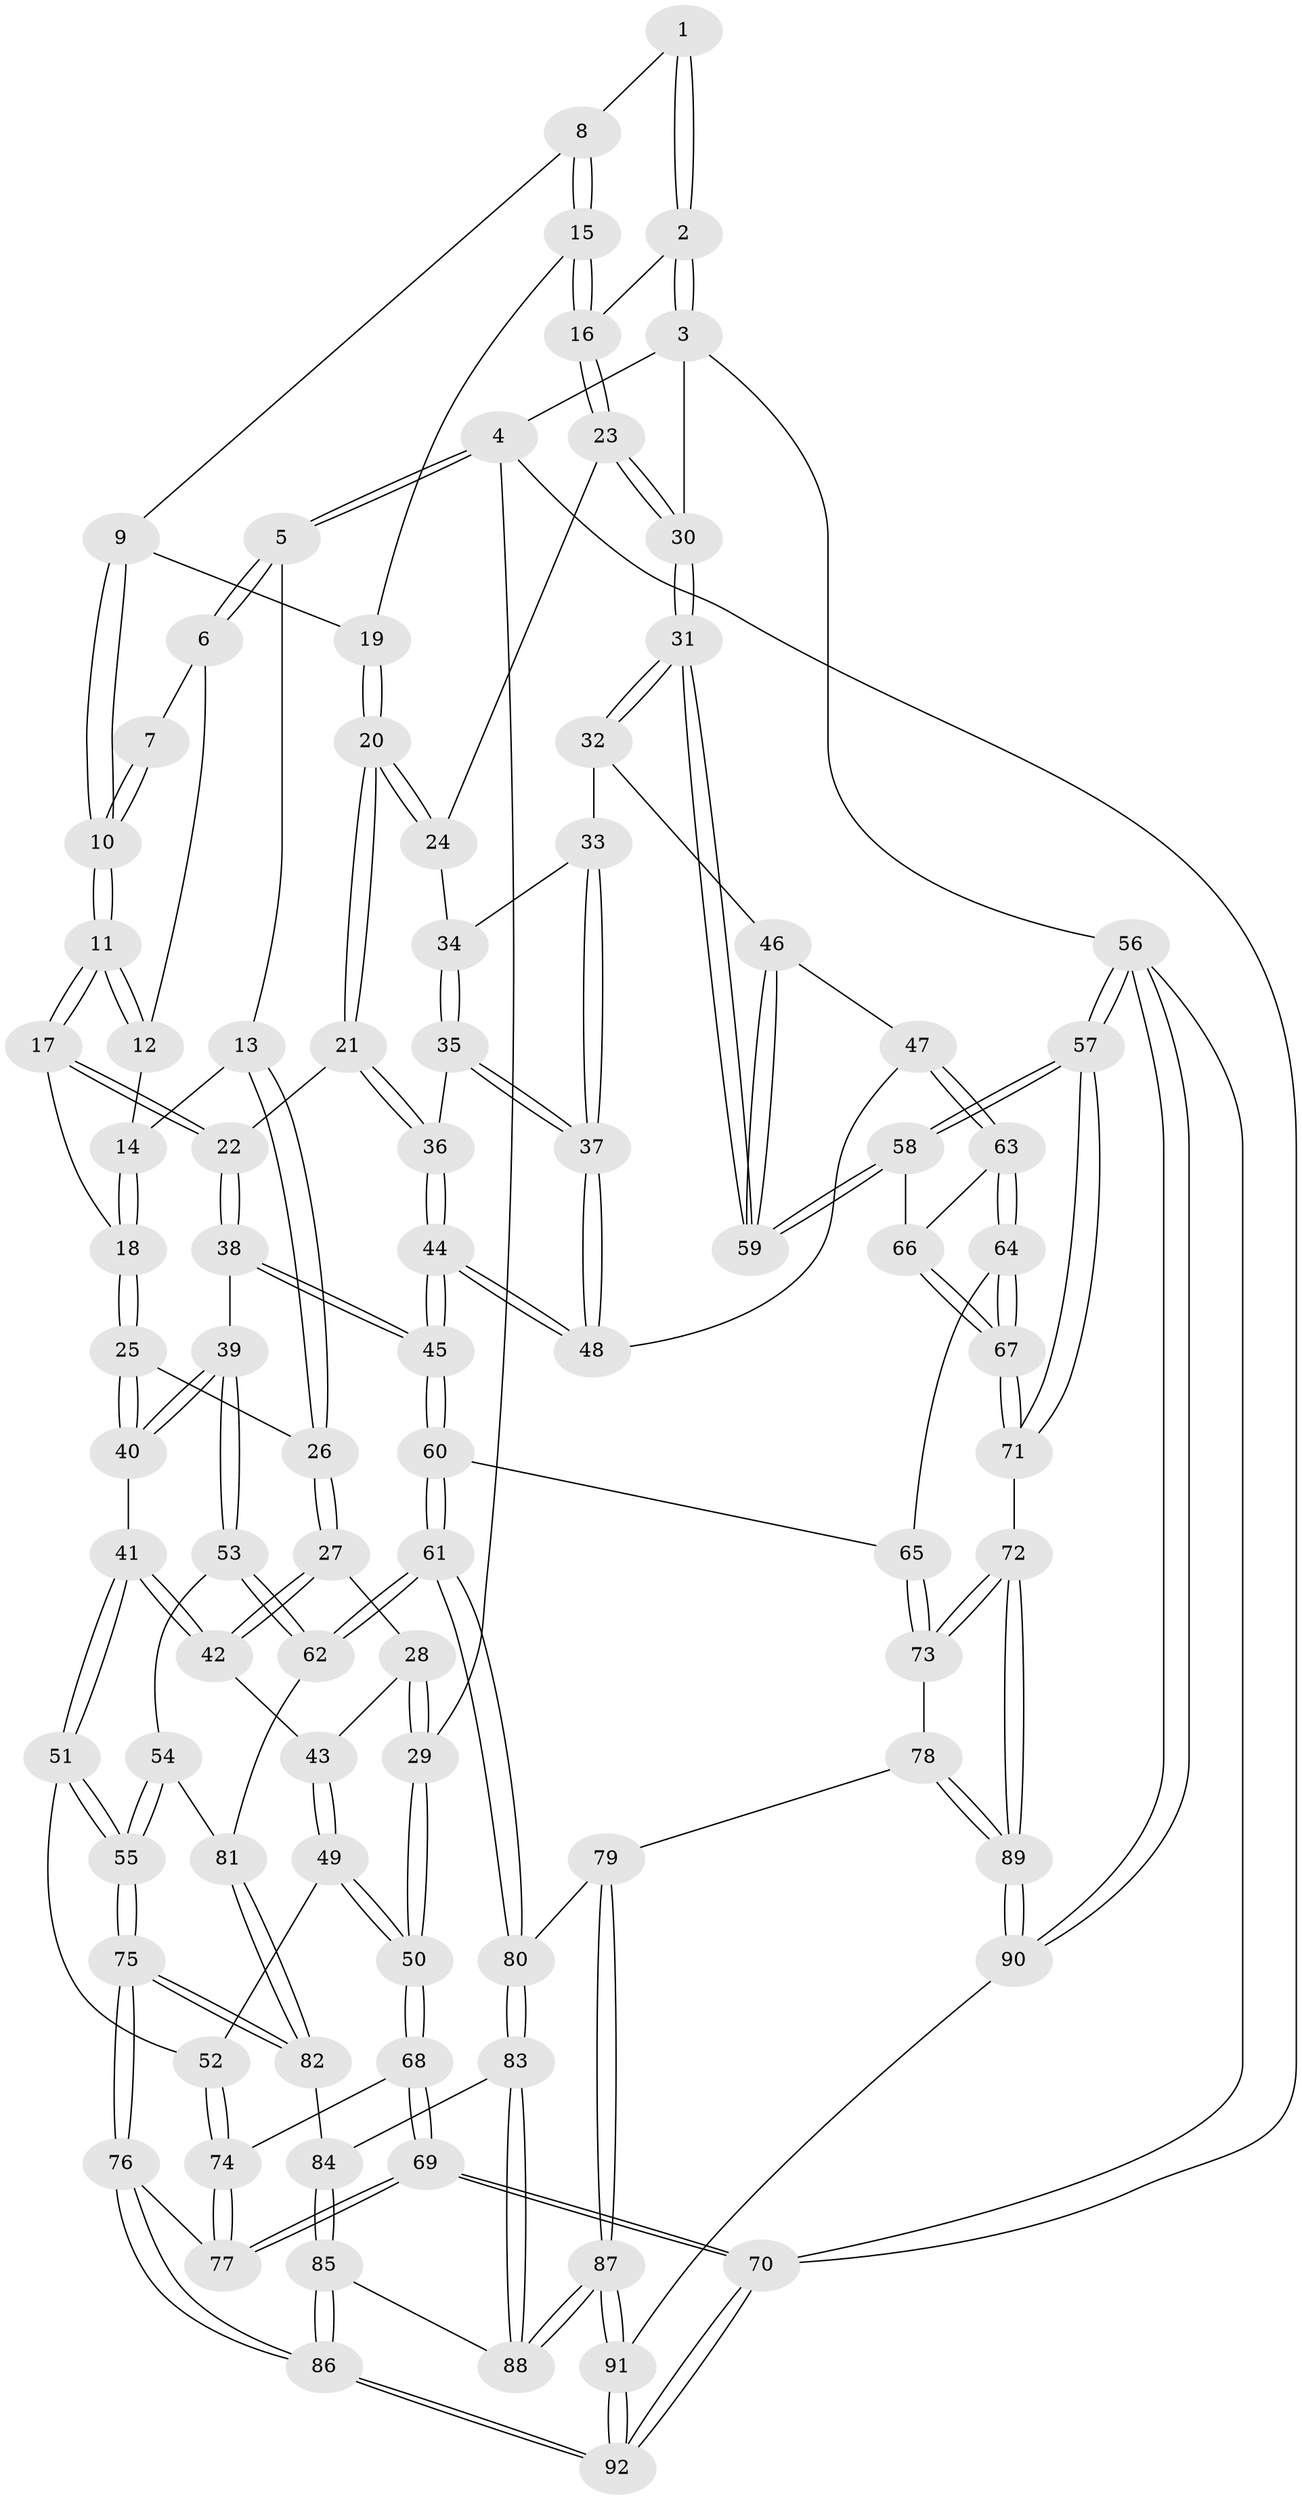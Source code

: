 // coarse degree distribution, {4: 0.40625, 6: 0.09375, 5: 0.375, 3: 0.125}
// Generated by graph-tools (version 1.1) at 2025/52/02/27/25 19:52:44]
// undirected, 92 vertices, 227 edges
graph export_dot {
graph [start="1"]
  node [color=gray90,style=filled];
  1 [pos="+0.5790086168798033+0"];
  2 [pos="+1+0"];
  3 [pos="+1+0"];
  4 [pos="+0+0"];
  5 [pos="+0+0"];
  6 [pos="+0.3854617619118925+0"];
  7 [pos="+0.42411793364534234+0"];
  8 [pos="+0.5992760236314404+0"];
  9 [pos="+0.5870225592747592+0.09346413077009601"];
  10 [pos="+0.49692466411524727+0.16573401150650396"];
  11 [pos="+0.4483140446262499+0.23012399458903823"];
  12 [pos="+0.38142719340778647+0"];
  13 [pos="+0.19008325877028498+0.14952846891049046"];
  14 [pos="+0.3355251302530127+0.06677628095969963"];
  15 [pos="+0.7511332503394137+0.12372234854268631"];
  16 [pos="+0.8371725272076889+0.13309474604471272"];
  17 [pos="+0.42942166869070575+0.27674577446147614"];
  18 [pos="+0.36606159335901134+0.275215653533669"];
  19 [pos="+0.642655037054727+0.1590667206663235"];
  20 [pos="+0.636812832584309+0.3043791509249907"];
  21 [pos="+0.5951456885663925+0.33704865317955235"];
  22 [pos="+0.4863042724890098+0.3198873638594942"];
  23 [pos="+0.8205920301942018+0.25136285635033123"];
  24 [pos="+0.8133615566740349+0.26861621861969415"];
  25 [pos="+0.31558766260705556+0.28763804737879484"];
  26 [pos="+0.23797280638406382+0.2739487060513984"];
  27 [pos="+0.1668690375212047+0.3173636688089024"];
  28 [pos="+0.01964284066567846+0.3335944837736438"];
  29 [pos="+0+0.30690904589452944"];
  30 [pos="+1+0.266892956879683"];
  31 [pos="+1+0.38212041762636345"];
  32 [pos="+1+0.40649529496979203"];
  33 [pos="+0.8631550703159739+0.3290374154317696"];
  34 [pos="+0.8205891716388067+0.2839481245212884"];
  35 [pos="+0.777721073284742+0.41081493619890513"];
  36 [pos="+0.6450503334601866+0.44910711265546044"];
  37 [pos="+0.8353769010913494+0.5068093914691801"];
  38 [pos="+0.4397310495534412+0.5441742730138674"];
  39 [pos="+0.4269149286678398+0.5490186511023823"];
  40 [pos="+0.3064436402644981+0.4992515891816696"];
  41 [pos="+0.2572887303610754+0.5275973720183802"];
  42 [pos="+0.17973981085058482+0.46945708370482"];
  43 [pos="+0.10928506890232939+0.516202861119029"];
  44 [pos="+0.6589461750856552+0.5474619368975511"];
  45 [pos="+0.6116369278885595+0.6194907512020592"];
  46 [pos="+0.8667963937884492+0.5319473156492743"];
  47 [pos="+0.8512452436009186+0.5431013118755778"];
  48 [pos="+0.8423127411983931+0.5385101276952545"];
  49 [pos="+0.07607211569082666+0.5924792017513906"];
  50 [pos="+0+0.5947716570136956"];
  51 [pos="+0.2106379537623648+0.6629418511192979"];
  52 [pos="+0.17594923202034143+0.6602027737649591"];
  53 [pos="+0.37666319428021994+0.6456803842885938"];
  54 [pos="+0.31350954629967437+0.7019869994462996"];
  55 [pos="+0.2689629767106373+0.7132828584686125"];
  56 [pos="+1+1"];
  57 [pos="+1+0.9187294918896729"];
  58 [pos="+1+0.6041879371460607"];
  59 [pos="+1+0.5720968851289501"];
  60 [pos="+0.613574018812052+0.6488357704285147"];
  61 [pos="+0.5691146559840182+0.7328234160175117"];
  62 [pos="+0.5418949279832278+0.7349406405708425"];
  63 [pos="+0.8550525029578072+0.5527670000796451"];
  64 [pos="+0.7565875690067144+0.7032074159170879"];
  65 [pos="+0.7145238338278018+0.6999840657301283"];
  66 [pos="+0.8769807673939874+0.5851520683382027"];
  67 [pos="+0.9273286876086992+0.7885996336856784"];
  68 [pos="+0+0.6576761838763125"];
  69 [pos="+0+1"];
  70 [pos="+0+1"];
  71 [pos="+0.9503608351889439+0.8217403290265667"];
  72 [pos="+0.8620233719971587+0.8619293143098263"];
  73 [pos="+0.7372298386314253+0.8369931168044608"];
  74 [pos="+0.08517230826300265+0.7642215918532341"];
  75 [pos="+0.25723653074329716+0.8790865586142956"];
  76 [pos="+0.25462854139865754+0.8835886933096349"];
  77 [pos="+0.09258067678856209+0.8830738954462872"];
  78 [pos="+0.6707971069679708+0.8570930122338786"];
  79 [pos="+0.6679353575403949+0.8558057696337438"];
  80 [pos="+0.5840366955148683+0.8106034689414915"];
  81 [pos="+0.4343265917607809+0.7717178040526578"];
  82 [pos="+0.4106588147843983+0.858580349404832"];
  83 [pos="+0.5610263480410063+0.8479757635990994"];
  84 [pos="+0.4144339991109815+0.8615557974294071"];
  85 [pos="+0.4405782003207902+0.9194110663492006"];
  86 [pos="+0.33325997901037485+1"];
  87 [pos="+0.5670442123383321+1"];
  88 [pos="+0.5445008438770775+0.9222589815661518"];
  89 [pos="+0.7118629750681188+1"];
  90 [pos="+0.6649438995108683+1"];
  91 [pos="+0.6024163522276988+1"];
  92 [pos="+0.33545212629786475+1"];
  1 -- 2;
  1 -- 2;
  1 -- 8;
  2 -- 3;
  2 -- 3;
  2 -- 16;
  3 -- 4;
  3 -- 30;
  3 -- 56;
  4 -- 5;
  4 -- 5;
  4 -- 29;
  4 -- 70;
  5 -- 6;
  5 -- 6;
  5 -- 13;
  6 -- 7;
  6 -- 12;
  7 -- 10;
  7 -- 10;
  8 -- 9;
  8 -- 15;
  8 -- 15;
  9 -- 10;
  9 -- 10;
  9 -- 19;
  10 -- 11;
  10 -- 11;
  11 -- 12;
  11 -- 12;
  11 -- 17;
  11 -- 17;
  12 -- 14;
  13 -- 14;
  13 -- 26;
  13 -- 26;
  14 -- 18;
  14 -- 18;
  15 -- 16;
  15 -- 16;
  15 -- 19;
  16 -- 23;
  16 -- 23;
  17 -- 18;
  17 -- 22;
  17 -- 22;
  18 -- 25;
  18 -- 25;
  19 -- 20;
  19 -- 20;
  20 -- 21;
  20 -- 21;
  20 -- 24;
  20 -- 24;
  21 -- 22;
  21 -- 36;
  21 -- 36;
  22 -- 38;
  22 -- 38;
  23 -- 24;
  23 -- 30;
  23 -- 30;
  24 -- 34;
  25 -- 26;
  25 -- 40;
  25 -- 40;
  26 -- 27;
  26 -- 27;
  27 -- 28;
  27 -- 42;
  27 -- 42;
  28 -- 29;
  28 -- 29;
  28 -- 43;
  29 -- 50;
  29 -- 50;
  30 -- 31;
  30 -- 31;
  31 -- 32;
  31 -- 32;
  31 -- 59;
  31 -- 59;
  32 -- 33;
  32 -- 46;
  33 -- 34;
  33 -- 37;
  33 -- 37;
  34 -- 35;
  34 -- 35;
  35 -- 36;
  35 -- 37;
  35 -- 37;
  36 -- 44;
  36 -- 44;
  37 -- 48;
  37 -- 48;
  38 -- 39;
  38 -- 45;
  38 -- 45;
  39 -- 40;
  39 -- 40;
  39 -- 53;
  39 -- 53;
  40 -- 41;
  41 -- 42;
  41 -- 42;
  41 -- 51;
  41 -- 51;
  42 -- 43;
  43 -- 49;
  43 -- 49;
  44 -- 45;
  44 -- 45;
  44 -- 48;
  44 -- 48;
  45 -- 60;
  45 -- 60;
  46 -- 47;
  46 -- 59;
  46 -- 59;
  47 -- 48;
  47 -- 63;
  47 -- 63;
  49 -- 50;
  49 -- 50;
  49 -- 52;
  50 -- 68;
  50 -- 68;
  51 -- 52;
  51 -- 55;
  51 -- 55;
  52 -- 74;
  52 -- 74;
  53 -- 54;
  53 -- 62;
  53 -- 62;
  54 -- 55;
  54 -- 55;
  54 -- 81;
  55 -- 75;
  55 -- 75;
  56 -- 57;
  56 -- 57;
  56 -- 90;
  56 -- 90;
  56 -- 70;
  57 -- 58;
  57 -- 58;
  57 -- 71;
  57 -- 71;
  58 -- 59;
  58 -- 59;
  58 -- 66;
  60 -- 61;
  60 -- 61;
  60 -- 65;
  61 -- 62;
  61 -- 62;
  61 -- 80;
  61 -- 80;
  62 -- 81;
  63 -- 64;
  63 -- 64;
  63 -- 66;
  64 -- 65;
  64 -- 67;
  64 -- 67;
  65 -- 73;
  65 -- 73;
  66 -- 67;
  66 -- 67;
  67 -- 71;
  67 -- 71;
  68 -- 69;
  68 -- 69;
  68 -- 74;
  69 -- 70;
  69 -- 70;
  69 -- 77;
  69 -- 77;
  70 -- 92;
  70 -- 92;
  71 -- 72;
  72 -- 73;
  72 -- 73;
  72 -- 89;
  72 -- 89;
  73 -- 78;
  74 -- 77;
  74 -- 77;
  75 -- 76;
  75 -- 76;
  75 -- 82;
  75 -- 82;
  76 -- 77;
  76 -- 86;
  76 -- 86;
  78 -- 79;
  78 -- 89;
  78 -- 89;
  79 -- 80;
  79 -- 87;
  79 -- 87;
  80 -- 83;
  80 -- 83;
  81 -- 82;
  81 -- 82;
  82 -- 84;
  83 -- 84;
  83 -- 88;
  83 -- 88;
  84 -- 85;
  84 -- 85;
  85 -- 86;
  85 -- 86;
  85 -- 88;
  86 -- 92;
  86 -- 92;
  87 -- 88;
  87 -- 88;
  87 -- 91;
  87 -- 91;
  89 -- 90;
  89 -- 90;
  90 -- 91;
  91 -- 92;
  91 -- 92;
}
